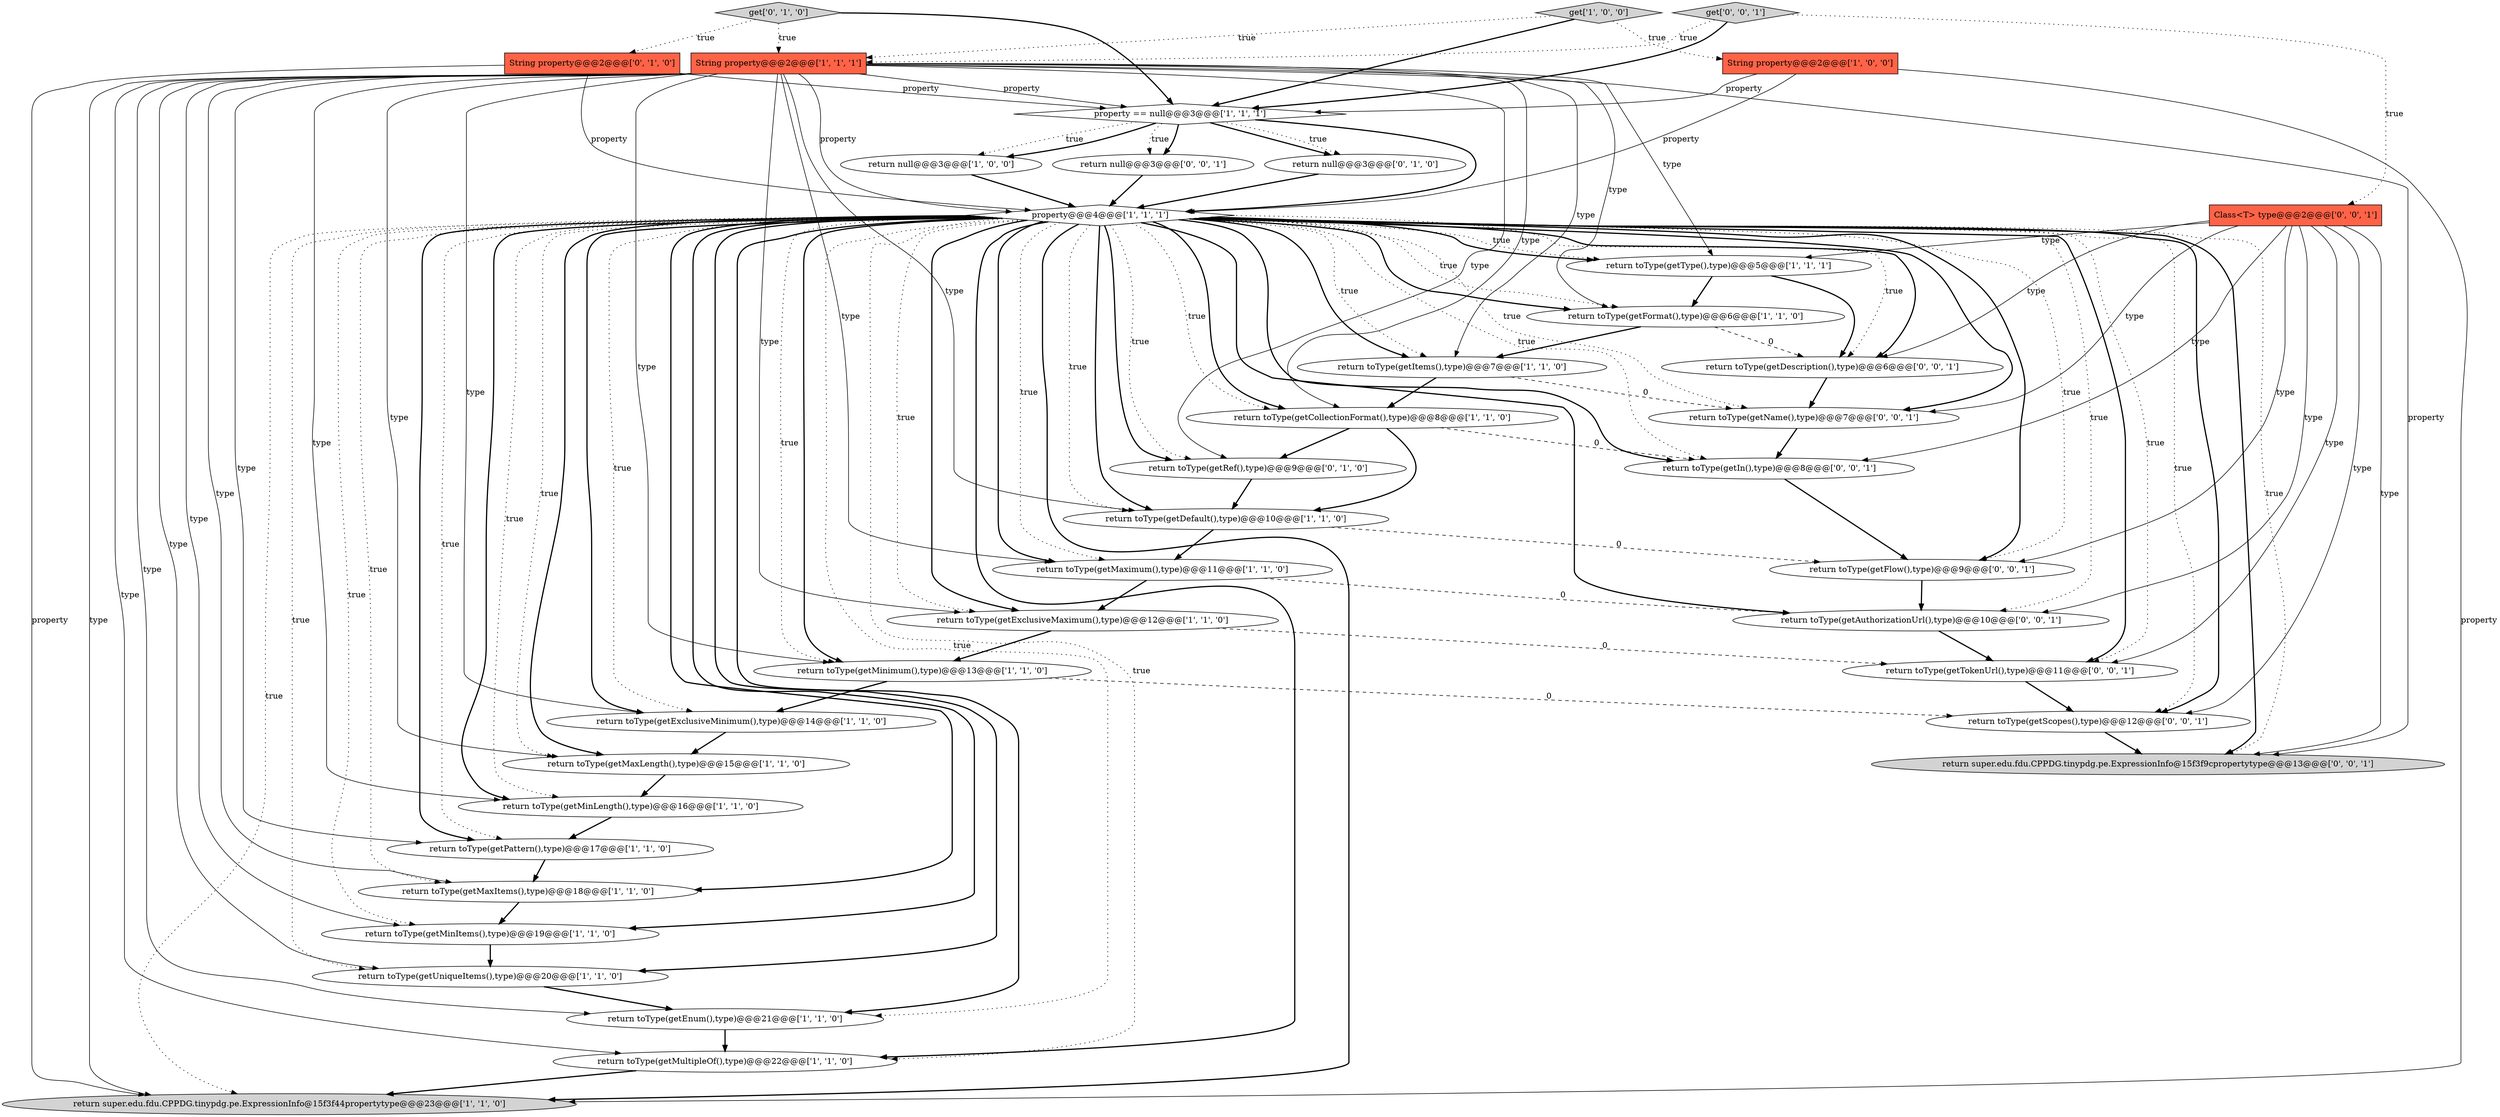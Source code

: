 digraph {
33 [style = filled, label = "return toType(getAuthorizationUrl(),type)@@@10@@@['0', '0', '1']", fillcolor = white, shape = ellipse image = "AAA0AAABBB3BBB"];
35 [style = filled, label = "return toType(getName(),type)@@@7@@@['0', '0', '1']", fillcolor = white, shape = ellipse image = "AAA0AAABBB3BBB"];
1 [style = filled, label = "return null@@@3@@@['1', '0', '0']", fillcolor = white, shape = ellipse image = "AAA0AAABBB1BBB"];
16 [style = filled, label = "return toType(getUniqueItems(),type)@@@20@@@['1', '1', '0']", fillcolor = white, shape = ellipse image = "AAA0AAABBB1BBB"];
36 [style = filled, label = "return toType(getIn(),type)@@@8@@@['0', '0', '1']", fillcolor = white, shape = ellipse image = "AAA0AAABBB3BBB"];
14 [style = filled, label = "return toType(getMinimum(),type)@@@13@@@['1', '1', '0']", fillcolor = white, shape = ellipse image = "AAA0AAABBB1BBB"];
20 [style = filled, label = "return toType(getType(),type)@@@5@@@['1', '1', '1']", fillcolor = white, shape = ellipse image = "AAA0AAABBB1BBB"];
23 [style = filled, label = "return super.edu.fdu.CPPDG.tinypdg.pe.ExpressionInfo@15f3f44propertytype@@@23@@@['1', '1', '0']", fillcolor = lightgray, shape = ellipse image = "AAA0AAABBB1BBB"];
9 [style = filled, label = "return toType(getMultipleOf(),type)@@@22@@@['1', '1', '0']", fillcolor = white, shape = ellipse image = "AAA0AAABBB1BBB"];
17 [style = filled, label = "return toType(getFormat(),type)@@@6@@@['1', '1', '0']", fillcolor = white, shape = ellipse image = "AAA0AAABBB1BBB"];
10 [style = filled, label = "return toType(getItems(),type)@@@7@@@['1', '1', '0']", fillcolor = white, shape = ellipse image = "AAA0AAABBB1BBB"];
2 [style = filled, label = "return toType(getMaxLength(),type)@@@15@@@['1', '1', '0']", fillcolor = white, shape = ellipse image = "AAA0AAABBB1BBB"];
25 [style = filled, label = "return null@@@3@@@['0', '1', '0']", fillcolor = white, shape = ellipse image = "AAA0AAABBB2BBB"];
27 [style = filled, label = "return toType(getRef(),type)@@@9@@@['0', '1', '0']", fillcolor = white, shape = ellipse image = "AAA1AAABBB2BBB"];
26 [style = filled, label = "get['0', '1', '0']", fillcolor = lightgray, shape = diamond image = "AAA0AAABBB2BBB"];
29 [style = filled, label = "return toType(getTokenUrl(),type)@@@11@@@['0', '0', '1']", fillcolor = white, shape = ellipse image = "AAA0AAABBB3BBB"];
12 [style = filled, label = "return toType(getMaximum(),type)@@@11@@@['1', '1', '0']", fillcolor = white, shape = ellipse image = "AAA0AAABBB1BBB"];
37 [style = filled, label = "return super.edu.fdu.CPPDG.tinypdg.pe.ExpressionInfo@15f3f9cpropertytype@@@13@@@['0', '0', '1']", fillcolor = lightgray, shape = ellipse image = "AAA0AAABBB3BBB"];
19 [style = filled, label = "get['1', '0', '0']", fillcolor = lightgray, shape = diamond image = "AAA0AAABBB1BBB"];
18 [style = filled, label = "return toType(getExclusiveMinimum(),type)@@@14@@@['1', '1', '0']", fillcolor = white, shape = ellipse image = "AAA0AAABBB1BBB"];
6 [style = filled, label = "return toType(getPattern(),type)@@@17@@@['1', '1', '0']", fillcolor = white, shape = ellipse image = "AAA0AAABBB1BBB"];
3 [style = filled, label = "String property@@@2@@@['1', '0', '0']", fillcolor = tomato, shape = box image = "AAA0AAABBB1BBB"];
21 [style = filled, label = "return toType(getMinItems(),type)@@@19@@@['1', '1', '0']", fillcolor = white, shape = ellipse image = "AAA0AAABBB1BBB"];
28 [style = filled, label = "return null@@@3@@@['0', '0', '1']", fillcolor = white, shape = ellipse image = "AAA0AAABBB3BBB"];
22 [style = filled, label = "return toType(getEnum(),type)@@@21@@@['1', '1', '0']", fillcolor = white, shape = ellipse image = "AAA0AAABBB1BBB"];
34 [style = filled, label = "return toType(getFlow(),type)@@@9@@@['0', '0', '1']", fillcolor = white, shape = ellipse image = "AAA0AAABBB3BBB"];
0 [style = filled, label = "return toType(getCollectionFormat(),type)@@@8@@@['1', '1', '0']", fillcolor = white, shape = ellipse image = "AAA0AAABBB1BBB"];
38 [style = filled, label = "get['0', '0', '1']", fillcolor = lightgray, shape = diamond image = "AAA0AAABBB3BBB"];
15 [style = filled, label = "return toType(getMaxItems(),type)@@@18@@@['1', '1', '0']", fillcolor = white, shape = ellipse image = "AAA0AAABBB1BBB"];
5 [style = filled, label = "return toType(getExclusiveMaximum(),type)@@@12@@@['1', '1', '0']", fillcolor = white, shape = ellipse image = "AAA0AAABBB1BBB"];
32 [style = filled, label = "Class<T> type@@@2@@@['0', '0', '1']", fillcolor = tomato, shape = box image = "AAA0AAABBB3BBB"];
8 [style = filled, label = "return toType(getMinLength(),type)@@@16@@@['1', '1', '0']", fillcolor = white, shape = ellipse image = "AAA0AAABBB1BBB"];
31 [style = filled, label = "return toType(getDescription(),type)@@@6@@@['0', '0', '1']", fillcolor = white, shape = ellipse image = "AAA0AAABBB3BBB"];
13 [style = filled, label = "property == null@@@3@@@['1', '1', '1']", fillcolor = white, shape = diamond image = "AAA0AAABBB1BBB"];
11 [style = filled, label = "property@@@4@@@['1', '1', '1']", fillcolor = white, shape = diamond image = "AAA0AAABBB1BBB"];
24 [style = filled, label = "String property@@@2@@@['0', '1', '0']", fillcolor = tomato, shape = box image = "AAA0AAABBB2BBB"];
7 [style = filled, label = "return toType(getDefault(),type)@@@10@@@['1', '1', '0']", fillcolor = white, shape = ellipse image = "AAA0AAABBB1BBB"];
4 [style = filled, label = "String property@@@2@@@['1', '1', '1']", fillcolor = tomato, shape = box image = "AAA0AAABBB1BBB"];
30 [style = filled, label = "return toType(getScopes(),type)@@@12@@@['0', '0', '1']", fillcolor = white, shape = ellipse image = "AAA0AAABBB3BBB"];
11->34 [style = bold, label=""];
11->23 [style = dotted, label="true"];
5->14 [style = bold, label=""];
11->29 [style = bold, label=""];
11->22 [style = bold, label=""];
11->12 [style = bold, label=""];
13->1 [style = dotted, label="true"];
27->7 [style = bold, label=""];
32->36 [style = solid, label="type"];
10->35 [style = dashed, label="0"];
4->5 [style = solid, label="type"];
13->25 [style = bold, label=""];
0->36 [style = dashed, label="0"];
32->34 [style = solid, label="type"];
24->23 [style = solid, label="property"];
38->4 [style = dotted, label="true"];
11->16 [style = bold, label=""];
11->21 [style = dotted, label="true"];
1->11 [style = bold, label=""];
32->20 [style = solid, label="type"];
11->27 [style = bold, label=""];
0->27 [style = bold, label=""];
4->13 [style = solid, label="property"];
13->11 [style = bold, label=""];
26->4 [style = dotted, label="true"];
11->23 [style = bold, label=""];
13->1 [style = bold, label=""];
20->17 [style = bold, label=""];
11->36 [style = bold, label=""];
28->11 [style = bold, label=""];
4->16 [style = solid, label="type"];
19->3 [style = dotted, label="true"];
33->29 [style = bold, label=""];
11->5 [style = dotted, label="true"];
11->20 [style = bold, label=""];
11->10 [style = dotted, label="true"];
26->13 [style = bold, label=""];
11->12 [style = dotted, label="true"];
11->31 [style = bold, label=""];
6->15 [style = bold, label=""];
32->37 [style = solid, label="type"];
20->31 [style = bold, label=""];
0->7 [style = bold, label=""];
11->30 [style = dotted, label="true"];
11->29 [style = dotted, label="true"];
11->18 [style = bold, label=""];
15->21 [style = bold, label=""];
13->28 [style = bold, label=""];
32->33 [style = solid, label="type"];
11->17 [style = bold, label=""];
11->6 [style = bold, label=""];
22->9 [style = bold, label=""];
11->36 [style = dotted, label="true"];
11->16 [style = dotted, label="true"];
11->30 [style = bold, label=""];
24->13 [style = solid, label="property"];
13->25 [style = dotted, label="true"];
7->12 [style = bold, label=""];
11->14 [style = dotted, label="true"];
11->27 [style = dotted, label="true"];
11->6 [style = dotted, label="true"];
3->23 [style = solid, label="property"];
11->35 [style = bold, label=""];
35->36 [style = bold, label=""];
4->12 [style = solid, label="type"];
11->37 [style = bold, label=""];
11->34 [style = dotted, label="true"];
32->29 [style = solid, label="type"];
5->29 [style = dashed, label="0"];
4->15 [style = solid, label="type"];
11->33 [style = dotted, label="true"];
4->17 [style = solid, label="type"];
11->35 [style = dotted, label="true"];
4->18 [style = solid, label="type"];
32->31 [style = solid, label="type"];
11->2 [style = dotted, label="true"];
24->11 [style = solid, label="property"];
12->33 [style = dashed, label="0"];
7->34 [style = dashed, label="0"];
11->0 [style = bold, label=""];
21->16 [style = bold, label=""];
13->28 [style = dotted, label="true"];
34->33 [style = bold, label=""];
11->7 [style = dotted, label="true"];
11->15 [style = bold, label=""];
8->6 [style = bold, label=""];
16->22 [style = bold, label=""];
11->17 [style = dotted, label="true"];
11->14 [style = bold, label=""];
11->2 [style = bold, label=""];
38->13 [style = bold, label=""];
19->13 [style = bold, label=""];
2->8 [style = bold, label=""];
4->0 [style = solid, label="type"];
14->30 [style = dashed, label="0"];
11->10 [style = bold, label=""];
26->24 [style = dotted, label="true"];
11->8 [style = bold, label=""];
11->20 [style = dotted, label="true"];
11->15 [style = dotted, label="true"];
4->23 [style = solid, label="type"];
17->31 [style = dashed, label="0"];
10->0 [style = bold, label=""];
11->5 [style = bold, label=""];
29->30 [style = bold, label=""];
11->9 [style = dotted, label="true"];
32->30 [style = solid, label="type"];
4->37 [style = solid, label="property"];
3->11 [style = solid, label="property"];
11->21 [style = bold, label=""];
11->33 [style = bold, label=""];
4->11 [style = solid, label="property"];
18->2 [style = bold, label=""];
14->18 [style = bold, label=""];
30->37 [style = bold, label=""];
4->20 [style = solid, label="type"];
11->9 [style = bold, label=""];
11->0 [style = dotted, label="true"];
38->32 [style = dotted, label="true"];
3->13 [style = solid, label="property"];
4->27 [style = solid, label="type"];
11->7 [style = bold, label=""];
19->4 [style = dotted, label="true"];
11->31 [style = dotted, label="true"];
4->7 [style = solid, label="type"];
11->37 [style = dotted, label="true"];
25->11 [style = bold, label=""];
31->35 [style = bold, label=""];
4->14 [style = solid, label="type"];
11->8 [style = dotted, label="true"];
12->5 [style = bold, label=""];
4->10 [style = solid, label="type"];
4->9 [style = solid, label="type"];
36->34 [style = bold, label=""];
4->22 [style = solid, label="type"];
11->18 [style = dotted, label="true"];
32->35 [style = solid, label="type"];
9->23 [style = bold, label=""];
11->22 [style = dotted, label="true"];
4->6 [style = solid, label="type"];
4->21 [style = solid, label="type"];
4->8 [style = solid, label="type"];
17->10 [style = bold, label=""];
4->2 [style = solid, label="type"];
}
